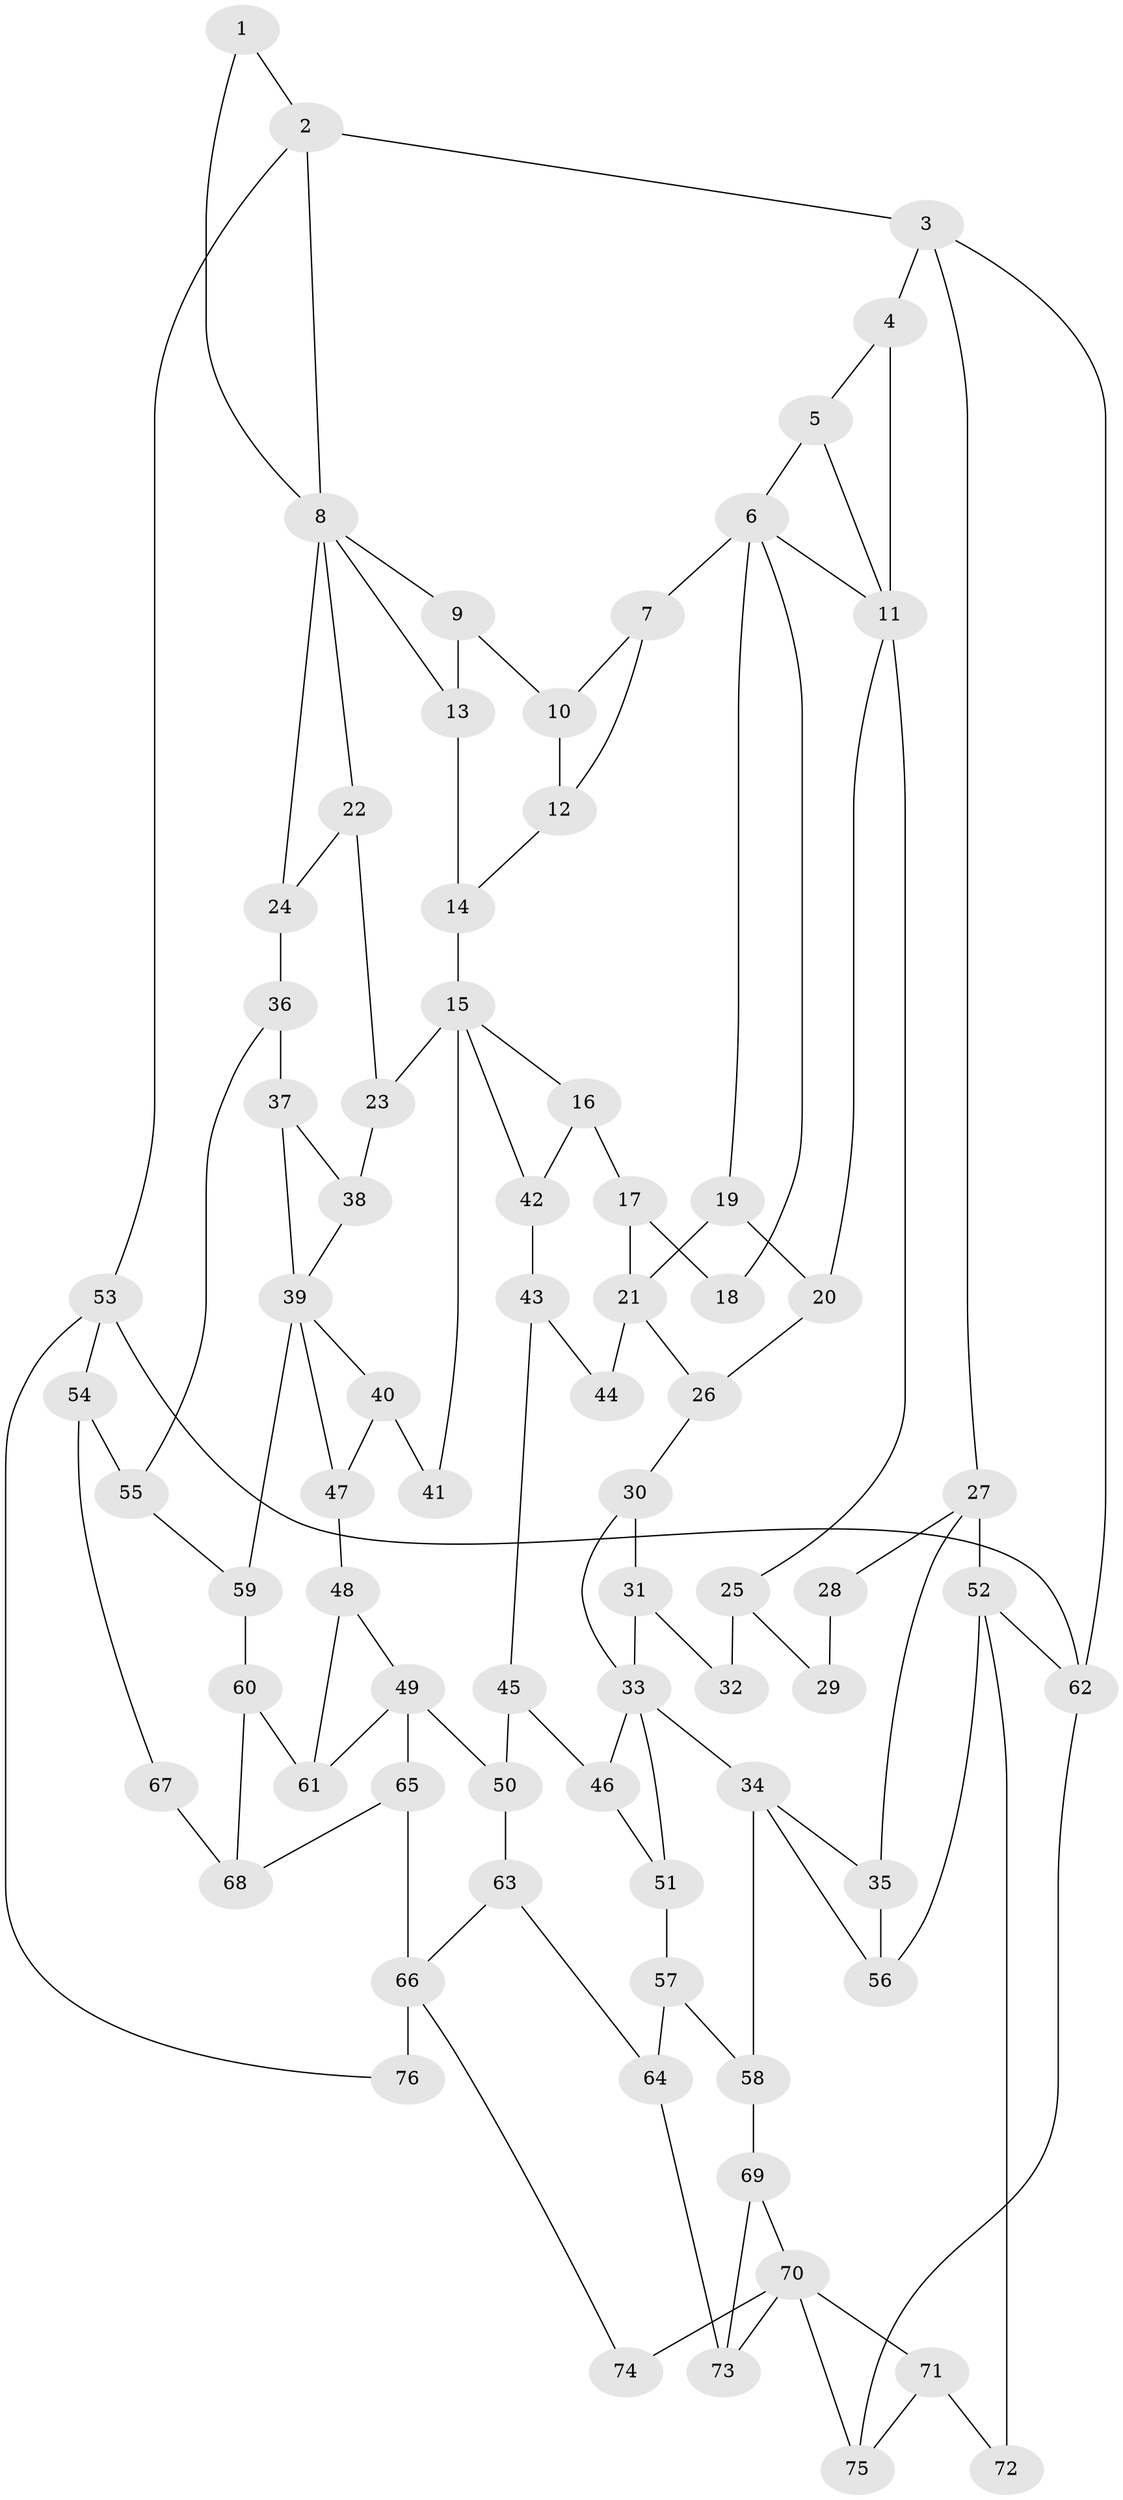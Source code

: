 // original degree distribution, {3: 0.015873015873015872, 6: 0.23015873015873015, 4: 0.24603174603174602, 5: 0.5079365079365079}
// Generated by graph-tools (version 1.1) at 2025/54/03/04/25 22:54:10]
// undirected, 76 vertices, 121 edges
graph export_dot {
  node [color=gray90,style=filled];
  1;
  2;
  3;
  4;
  5;
  6;
  7;
  8;
  9;
  10;
  11;
  12;
  13;
  14;
  15;
  16;
  17;
  18;
  19;
  20;
  21;
  22;
  23;
  24;
  25;
  26;
  27;
  28;
  29;
  30;
  31;
  32;
  33;
  34;
  35;
  36;
  37;
  38;
  39;
  40;
  41;
  42;
  43;
  44;
  45;
  46;
  47;
  48;
  49;
  50;
  51;
  52;
  53;
  54;
  55;
  56;
  57;
  58;
  59;
  60;
  61;
  62;
  63;
  64;
  65;
  66;
  67;
  68;
  69;
  70;
  71;
  72;
  73;
  74;
  75;
  76;
  1 -- 2 [weight=1.0];
  1 -- 8 [weight=1.0];
  2 -- 3 [weight=1.0];
  2 -- 8 [weight=1.0];
  2 -- 53 [weight=1.0];
  3 -- 4 [weight=1.0];
  3 -- 27 [weight=1.0];
  3 -- 62 [weight=1.0];
  4 -- 5 [weight=1.0];
  4 -- 11 [weight=1.0];
  5 -- 6 [weight=1.0];
  5 -- 11 [weight=1.0];
  6 -- 7 [weight=2.0];
  6 -- 11 [weight=1.0];
  6 -- 18 [weight=1.0];
  6 -- 19 [weight=1.0];
  7 -- 10 [weight=1.0];
  7 -- 12 [weight=1.0];
  8 -- 9 [weight=1.0];
  8 -- 13 [weight=1.0];
  8 -- 22 [weight=1.0];
  8 -- 24 [weight=1.0];
  9 -- 10 [weight=1.0];
  9 -- 13 [weight=1.0];
  10 -- 12 [weight=1.0];
  11 -- 20 [weight=1.0];
  11 -- 25 [weight=2.0];
  12 -- 14 [weight=1.0];
  13 -- 14 [weight=1.0];
  14 -- 15 [weight=1.0];
  15 -- 16 [weight=1.0];
  15 -- 23 [weight=1.0];
  15 -- 41 [weight=2.0];
  15 -- 42 [weight=1.0];
  16 -- 17 [weight=1.0];
  16 -- 42 [weight=1.0];
  17 -- 18 [weight=2.0];
  17 -- 21 [weight=2.0];
  19 -- 20 [weight=1.0];
  19 -- 21 [weight=1.0];
  20 -- 26 [weight=1.0];
  21 -- 26 [weight=1.0];
  21 -- 44 [weight=2.0];
  22 -- 23 [weight=1.0];
  22 -- 24 [weight=1.0];
  23 -- 38 [weight=1.0];
  24 -- 36 [weight=1.0];
  25 -- 29 [weight=2.0];
  25 -- 32 [weight=2.0];
  26 -- 30 [weight=1.0];
  27 -- 28 [weight=2.0];
  27 -- 35 [weight=1.0];
  27 -- 52 [weight=2.0];
  28 -- 29 [weight=1.0];
  30 -- 31 [weight=1.0];
  30 -- 33 [weight=1.0];
  31 -- 32 [weight=1.0];
  31 -- 33 [weight=1.0];
  33 -- 34 [weight=2.0];
  33 -- 46 [weight=1.0];
  33 -- 51 [weight=1.0];
  34 -- 35 [weight=1.0];
  34 -- 56 [weight=1.0];
  34 -- 58 [weight=1.0];
  35 -- 56 [weight=1.0];
  36 -- 37 [weight=1.0];
  36 -- 55 [weight=1.0];
  37 -- 38 [weight=1.0];
  37 -- 39 [weight=1.0];
  38 -- 39 [weight=1.0];
  39 -- 40 [weight=1.0];
  39 -- 47 [weight=1.0];
  39 -- 59 [weight=2.0];
  40 -- 41 [weight=1.0];
  40 -- 47 [weight=1.0];
  42 -- 43 [weight=1.0];
  43 -- 44 [weight=1.0];
  43 -- 45 [weight=1.0];
  45 -- 46 [weight=1.0];
  45 -- 50 [weight=1.0];
  46 -- 51 [weight=1.0];
  47 -- 48 [weight=1.0];
  48 -- 49 [weight=1.0];
  48 -- 61 [weight=1.0];
  49 -- 50 [weight=1.0];
  49 -- 61 [weight=1.0];
  49 -- 65 [weight=2.0];
  50 -- 63 [weight=1.0];
  51 -- 57 [weight=1.0];
  52 -- 56 [weight=1.0];
  52 -- 62 [weight=1.0];
  52 -- 72 [weight=2.0];
  53 -- 54 [weight=1.0];
  53 -- 62 [weight=1.0];
  53 -- 76 [weight=1.0];
  54 -- 55 [weight=1.0];
  54 -- 67 [weight=1.0];
  55 -- 59 [weight=1.0];
  57 -- 58 [weight=1.0];
  57 -- 64 [weight=1.0];
  58 -- 69 [weight=1.0];
  59 -- 60 [weight=2.0];
  60 -- 61 [weight=1.0];
  60 -- 68 [weight=1.0];
  62 -- 75 [weight=1.0];
  63 -- 64 [weight=1.0];
  63 -- 66 [weight=1.0];
  64 -- 73 [weight=1.0];
  65 -- 66 [weight=2.0];
  65 -- 68 [weight=2.0];
  66 -- 74 [weight=1.0];
  66 -- 76 [weight=2.0];
  67 -- 68 [weight=2.0];
  69 -- 70 [weight=1.0];
  69 -- 73 [weight=1.0];
  70 -- 71 [weight=1.0];
  70 -- 73 [weight=1.0];
  70 -- 74 [weight=2.0];
  70 -- 75 [weight=1.0];
  71 -- 72 [weight=1.0];
  71 -- 75 [weight=1.0];
}
